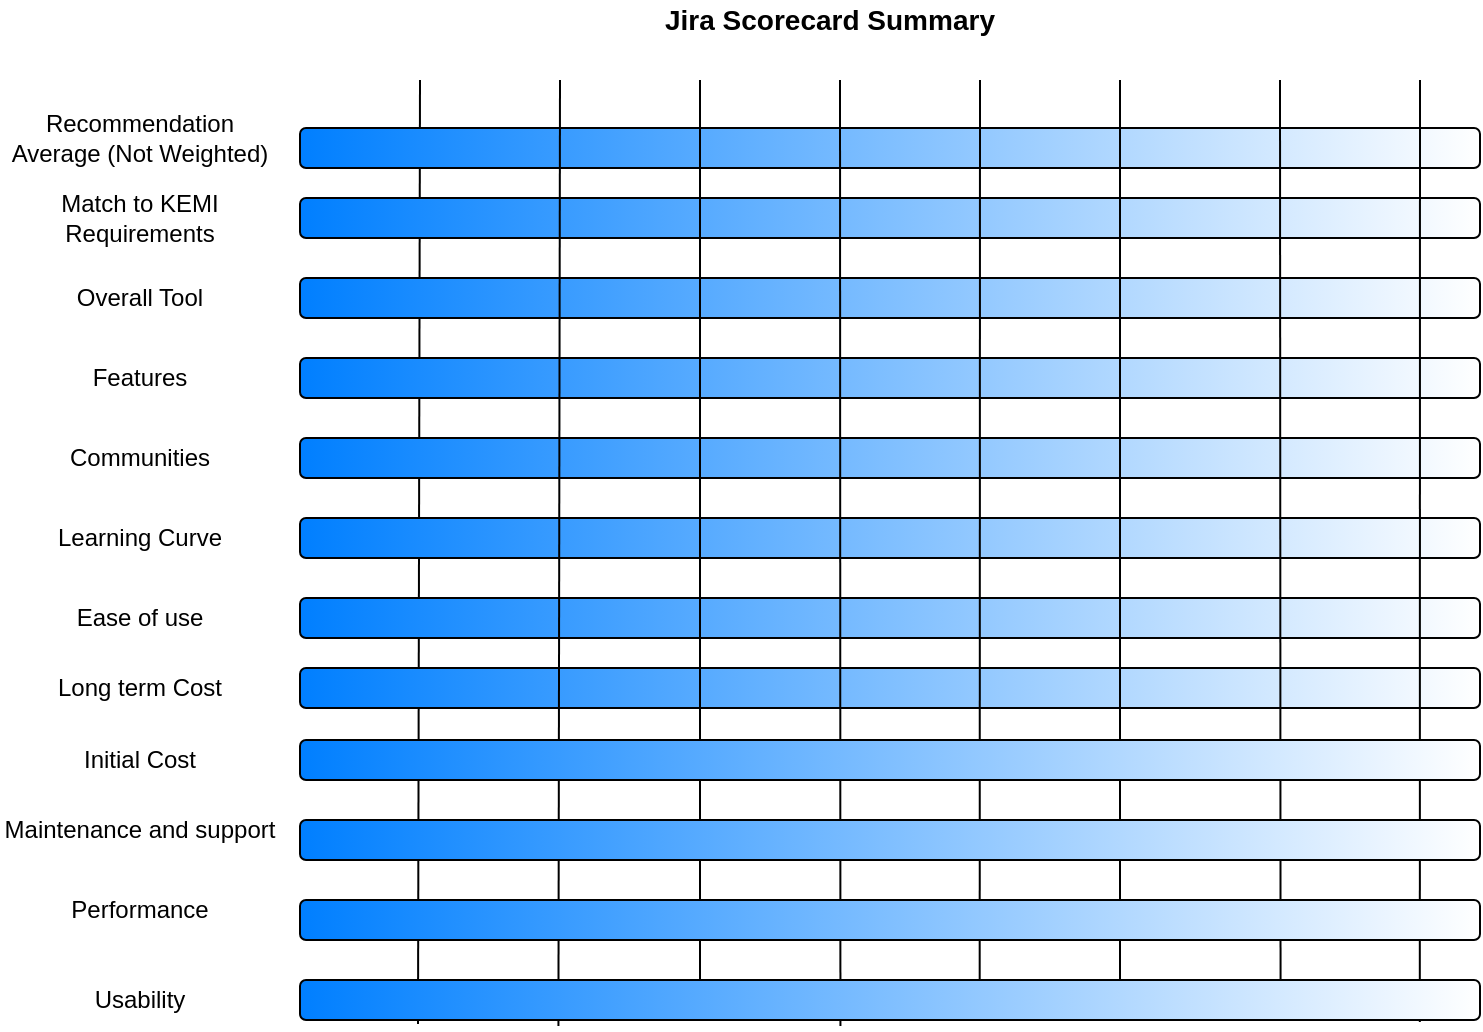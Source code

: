 <mxfile version="14.4.3" type="github">
  <diagram id="4LC586RHA6G6rUpBR5Ud" name="Page-1">
    <mxGraphModel dx="868" dy="450" grid="1" gridSize="10" guides="1" tooltips="1" connect="1" arrows="1" fold="1" page="1" pageScale="1" pageWidth="850" pageHeight="1100" math="0" shadow="0">
      <root>
        <mxCell id="0" />
        <mxCell id="1" parent="0" />
        <mxCell id="HnBoy53n2k93f64RDq2z-1" value="" style="endArrow=none;html=1;exitX=0.1;exitY=1.1;exitDx=0;exitDy=0;exitPerimeter=0;" edge="1" parent="1" source="HnBoy53n2k93f64RDq2z-32">
          <mxGeometry width="50" height="50" relative="1" as="geometry">
            <mxPoint x="220" y="390" as="sourcePoint" />
            <mxPoint x="220" y="60" as="targetPoint" />
          </mxGeometry>
        </mxCell>
        <mxCell id="HnBoy53n2k93f64RDq2z-2" value="" style="rounded=1;whiteSpace=wrap;html=1;labelBackgroundColor=#ffffff;gradientDirection=west;gradientColor=#007FFF;" vertex="1" parent="1">
          <mxGeometry x="160" y="84" width="590" height="20" as="geometry" />
        </mxCell>
        <mxCell id="HnBoy53n2k93f64RDq2z-3" value="Match to KEMI Requirements" style="text;html=1;strokeColor=none;fillColor=none;align=center;verticalAlign=middle;whiteSpace=wrap;rounded=0;labelBackgroundColor=#ffffff;" vertex="1" parent="1">
          <mxGeometry x="10" y="114" width="140" height="30" as="geometry" />
        </mxCell>
        <mxCell id="HnBoy53n2k93f64RDq2z-4" value="Overall Tool" style="text;html=1;strokeColor=none;fillColor=none;align=center;verticalAlign=middle;whiteSpace=wrap;rounded=0;labelBackgroundColor=#ffffff;" vertex="1" parent="1">
          <mxGeometry x="10" y="154" width="140" height="30" as="geometry" />
        </mxCell>
        <mxCell id="HnBoy53n2k93f64RDq2z-5" value="Communities" style="text;html=1;strokeColor=none;fillColor=none;align=center;verticalAlign=middle;whiteSpace=wrap;rounded=0;labelBackgroundColor=#ffffff;" vertex="1" parent="1">
          <mxGeometry x="10" y="234" width="140" height="30" as="geometry" />
        </mxCell>
        <mxCell id="HnBoy53n2k93f64RDq2z-6" value="Features" style="text;html=1;strokeColor=none;fillColor=none;align=center;verticalAlign=middle;whiteSpace=wrap;rounded=0;labelBackgroundColor=#ffffff;" vertex="1" parent="1">
          <mxGeometry x="10" y="194" width="140" height="30" as="geometry" />
        </mxCell>
        <mxCell id="HnBoy53n2k93f64RDq2z-7" value="Learning Curve" style="text;html=1;strokeColor=none;fillColor=none;align=center;verticalAlign=middle;whiteSpace=wrap;rounded=0;labelBackgroundColor=#ffffff;" vertex="1" parent="1">
          <mxGeometry x="10" y="274" width="140" height="30" as="geometry" />
        </mxCell>
        <mxCell id="HnBoy53n2k93f64RDq2z-8" value="Long term Cost" style="text;html=1;strokeColor=none;fillColor=none;align=center;verticalAlign=middle;whiteSpace=wrap;rounded=0;labelBackgroundColor=#ffffff;" vertex="1" parent="1">
          <mxGeometry x="10" y="349" width="140" height="30" as="geometry" />
        </mxCell>
        <mxCell id="HnBoy53n2k93f64RDq2z-9" value="Ease of use" style="text;html=1;strokeColor=none;fillColor=none;align=center;verticalAlign=middle;whiteSpace=wrap;rounded=0;labelBackgroundColor=#ffffff;" vertex="1" parent="1">
          <mxGeometry x="10" y="314" width="140" height="30" as="geometry" />
        </mxCell>
        <mxCell id="HnBoy53n2k93f64RDq2z-10" value="Recommendation Average (Not Weighted)" style="text;html=1;strokeColor=none;fillColor=none;align=center;verticalAlign=middle;whiteSpace=wrap;rounded=0;labelBackgroundColor=#ffffff;" vertex="1" parent="1">
          <mxGeometry x="10" y="74" width="140" height="30" as="geometry" />
        </mxCell>
        <mxCell id="HnBoy53n2k93f64RDq2z-11" value="" style="rounded=1;whiteSpace=wrap;html=1;labelBackgroundColor=#ffffff;gradientDirection=west;gradientColor=#007FFF;" vertex="1" parent="1">
          <mxGeometry x="160" y="119" width="590" height="20" as="geometry" />
        </mxCell>
        <mxCell id="HnBoy53n2k93f64RDq2z-12" value="" style="rounded=1;whiteSpace=wrap;html=1;labelBackgroundColor=#ffffff;gradientDirection=west;gradientColor=#007FFF;" vertex="1" parent="1">
          <mxGeometry x="160" y="159" width="590" height="20" as="geometry" />
        </mxCell>
        <mxCell id="HnBoy53n2k93f64RDq2z-13" value="" style="rounded=1;whiteSpace=wrap;html=1;labelBackgroundColor=#ffffff;gradientDirection=west;gradientColor=#007FFF;" vertex="1" parent="1">
          <mxGeometry x="160" y="199" width="590" height="20" as="geometry" />
        </mxCell>
        <mxCell id="HnBoy53n2k93f64RDq2z-14" value="" style="rounded=1;whiteSpace=wrap;html=1;labelBackgroundColor=#ffffff;gradientDirection=west;gradientColor=#007FFF;" vertex="1" parent="1">
          <mxGeometry x="160" y="239" width="590" height="20" as="geometry" />
        </mxCell>
        <mxCell id="HnBoy53n2k93f64RDq2z-15" value="" style="rounded=1;whiteSpace=wrap;html=1;labelBackgroundColor=#ffffff;gradientDirection=west;gradientColor=#007FFF;" vertex="1" parent="1">
          <mxGeometry x="160" y="279" width="590" height="20" as="geometry" />
        </mxCell>
        <mxCell id="HnBoy53n2k93f64RDq2z-16" value="" style="rounded=1;whiteSpace=wrap;html=1;labelBackgroundColor=#ffffff;gradientDirection=west;gradientColor=#007FFF;" vertex="1" parent="1">
          <mxGeometry x="160" y="319" width="590" height="20" as="geometry" />
        </mxCell>
        <mxCell id="HnBoy53n2k93f64RDq2z-17" value="" style="rounded=1;whiteSpace=wrap;html=1;labelBackgroundColor=#ffffff;gradientDirection=west;gradientColor=#007FFF;" vertex="1" parent="1">
          <mxGeometry x="160" y="354" width="590" height="20" as="geometry" />
        </mxCell>
        <mxCell id="HnBoy53n2k93f64RDq2z-18" value="" style="endArrow=none;html=1;exitX=0.219;exitY=1.15;exitDx=0;exitDy=0;exitPerimeter=0;" edge="1" parent="1" source="HnBoy53n2k93f64RDq2z-32">
          <mxGeometry width="50" height="50" relative="1" as="geometry">
            <mxPoint x="290" y="390" as="sourcePoint" />
            <mxPoint x="290" y="60" as="targetPoint" />
          </mxGeometry>
        </mxCell>
        <mxCell id="HnBoy53n2k93f64RDq2z-19" value="" style="endArrow=none;html=1;" edge="1" parent="1">
          <mxGeometry width="50" height="50" relative="1" as="geometry">
            <mxPoint x="360" y="530" as="sourcePoint" />
            <mxPoint x="360" y="60" as="targetPoint" />
          </mxGeometry>
        </mxCell>
        <mxCell id="HnBoy53n2k93f64RDq2z-20" value="" style="endArrow=none;html=1;exitX=0.458;exitY=1.15;exitDx=0;exitDy=0;exitPerimeter=0;" edge="1" parent="1" source="HnBoy53n2k93f64RDq2z-32">
          <mxGeometry width="50" height="50" relative="1" as="geometry">
            <mxPoint x="430" y="540" as="sourcePoint" />
            <mxPoint x="430" y="60" as="targetPoint" />
          </mxGeometry>
        </mxCell>
        <mxCell id="HnBoy53n2k93f64RDq2z-21" value="" style="endArrow=none;html=1;exitX=0.576;exitY=1;exitDx=0;exitDy=0;exitPerimeter=0;" edge="1" parent="1" source="HnBoy53n2k93f64RDq2z-32">
          <mxGeometry width="50" height="50" relative="1" as="geometry">
            <mxPoint x="500" y="390" as="sourcePoint" />
            <mxPoint x="500" y="60" as="targetPoint" />
          </mxGeometry>
        </mxCell>
        <mxCell id="HnBoy53n2k93f64RDq2z-22" value="" style="endArrow=none;html=1;" edge="1" parent="1">
          <mxGeometry width="50" height="50" relative="1" as="geometry">
            <mxPoint x="570" y="529" as="sourcePoint" />
            <mxPoint x="570" y="60" as="targetPoint" />
          </mxGeometry>
        </mxCell>
        <mxCell id="HnBoy53n2k93f64RDq2z-23" value="" style="endArrow=none;html=1;exitX=0.831;exitY=1;exitDx=0;exitDy=0;exitPerimeter=0;" edge="1" parent="1" source="HnBoy53n2k93f64RDq2z-32">
          <mxGeometry width="50" height="50" relative="1" as="geometry">
            <mxPoint x="650" y="390" as="sourcePoint" />
            <mxPoint x="650" y="60" as="targetPoint" />
          </mxGeometry>
        </mxCell>
        <mxCell id="HnBoy53n2k93f64RDq2z-24" value="" style="endArrow=none;html=1;exitX=0.949;exitY=1.05;exitDx=0;exitDy=0;exitPerimeter=0;" edge="1" parent="1" source="HnBoy53n2k93f64RDq2z-32">
          <mxGeometry width="50" height="50" relative="1" as="geometry">
            <mxPoint x="720" y="390" as="sourcePoint" />
            <mxPoint x="720" y="60" as="targetPoint" />
          </mxGeometry>
        </mxCell>
        <mxCell id="HnBoy53n2k93f64RDq2z-25" value="Initial Cost" style="text;html=1;strokeColor=none;fillColor=none;align=center;verticalAlign=middle;whiteSpace=wrap;rounded=0;labelBackgroundColor=#ffffff;" vertex="1" parent="1">
          <mxGeometry x="10" y="385" width="140" height="30" as="geometry" />
        </mxCell>
        <mxCell id="HnBoy53n2k93f64RDq2z-26" value="Maintenance and support" style="text;html=1;strokeColor=none;fillColor=none;align=center;verticalAlign=middle;whiteSpace=wrap;rounded=0;labelBackgroundColor=#ffffff;" vertex="1" parent="1">
          <mxGeometry x="10" y="420" width="140" height="30" as="geometry" />
        </mxCell>
        <mxCell id="HnBoy53n2k93f64RDq2z-27" value="Performance" style="text;html=1;strokeColor=none;fillColor=none;align=center;verticalAlign=middle;whiteSpace=wrap;rounded=0;labelBackgroundColor=#ffffff;" vertex="1" parent="1">
          <mxGeometry x="10" y="460" width="140" height="30" as="geometry" />
        </mxCell>
        <mxCell id="HnBoy53n2k93f64RDq2z-28" value="Usability" style="text;html=1;strokeColor=none;fillColor=none;align=center;verticalAlign=middle;whiteSpace=wrap;rounded=0;labelBackgroundColor=#ffffff;" vertex="1" parent="1">
          <mxGeometry x="10" y="505" width="140" height="30" as="geometry" />
        </mxCell>
        <mxCell id="HnBoy53n2k93f64RDq2z-29" value="" style="rounded=1;whiteSpace=wrap;html=1;labelBackgroundColor=#ffffff;gradientDirection=west;gradientColor=#007FFF;" vertex="1" parent="1">
          <mxGeometry x="160" y="390" width="590" height="20" as="geometry" />
        </mxCell>
        <mxCell id="HnBoy53n2k93f64RDq2z-30" value="" style="rounded=1;whiteSpace=wrap;html=1;labelBackgroundColor=#ffffff;gradientDirection=west;gradientColor=#007FFF;" vertex="1" parent="1">
          <mxGeometry x="160" y="430" width="590" height="20" as="geometry" />
        </mxCell>
        <mxCell id="HnBoy53n2k93f64RDq2z-31" value="" style="rounded=1;whiteSpace=wrap;html=1;labelBackgroundColor=#ffffff;gradientDirection=west;gradientColor=#007FFF;" vertex="1" parent="1">
          <mxGeometry x="160" y="470" width="590" height="20" as="geometry" />
        </mxCell>
        <mxCell id="HnBoy53n2k93f64RDq2z-32" value="" style="rounded=1;whiteSpace=wrap;html=1;labelBackgroundColor=#ffffff;gradientDirection=west;gradientColor=#007FFF;" vertex="1" parent="1">
          <mxGeometry x="160" y="510" width="590" height="20" as="geometry" />
        </mxCell>
        <mxCell id="HnBoy53n2k93f64RDq2z-33" value="&lt;b&gt;&lt;font style=&quot;font-size: 14px&quot;&gt;Jira Scorecard Summary&lt;/font&gt;&lt;/b&gt;" style="text;html=1;strokeColor=none;fillColor=none;align=center;verticalAlign=middle;whiteSpace=wrap;rounded=0;" vertex="1" parent="1">
          <mxGeometry x="320" y="20" width="210" height="20" as="geometry" />
        </mxCell>
      </root>
    </mxGraphModel>
  </diagram>
</mxfile>
